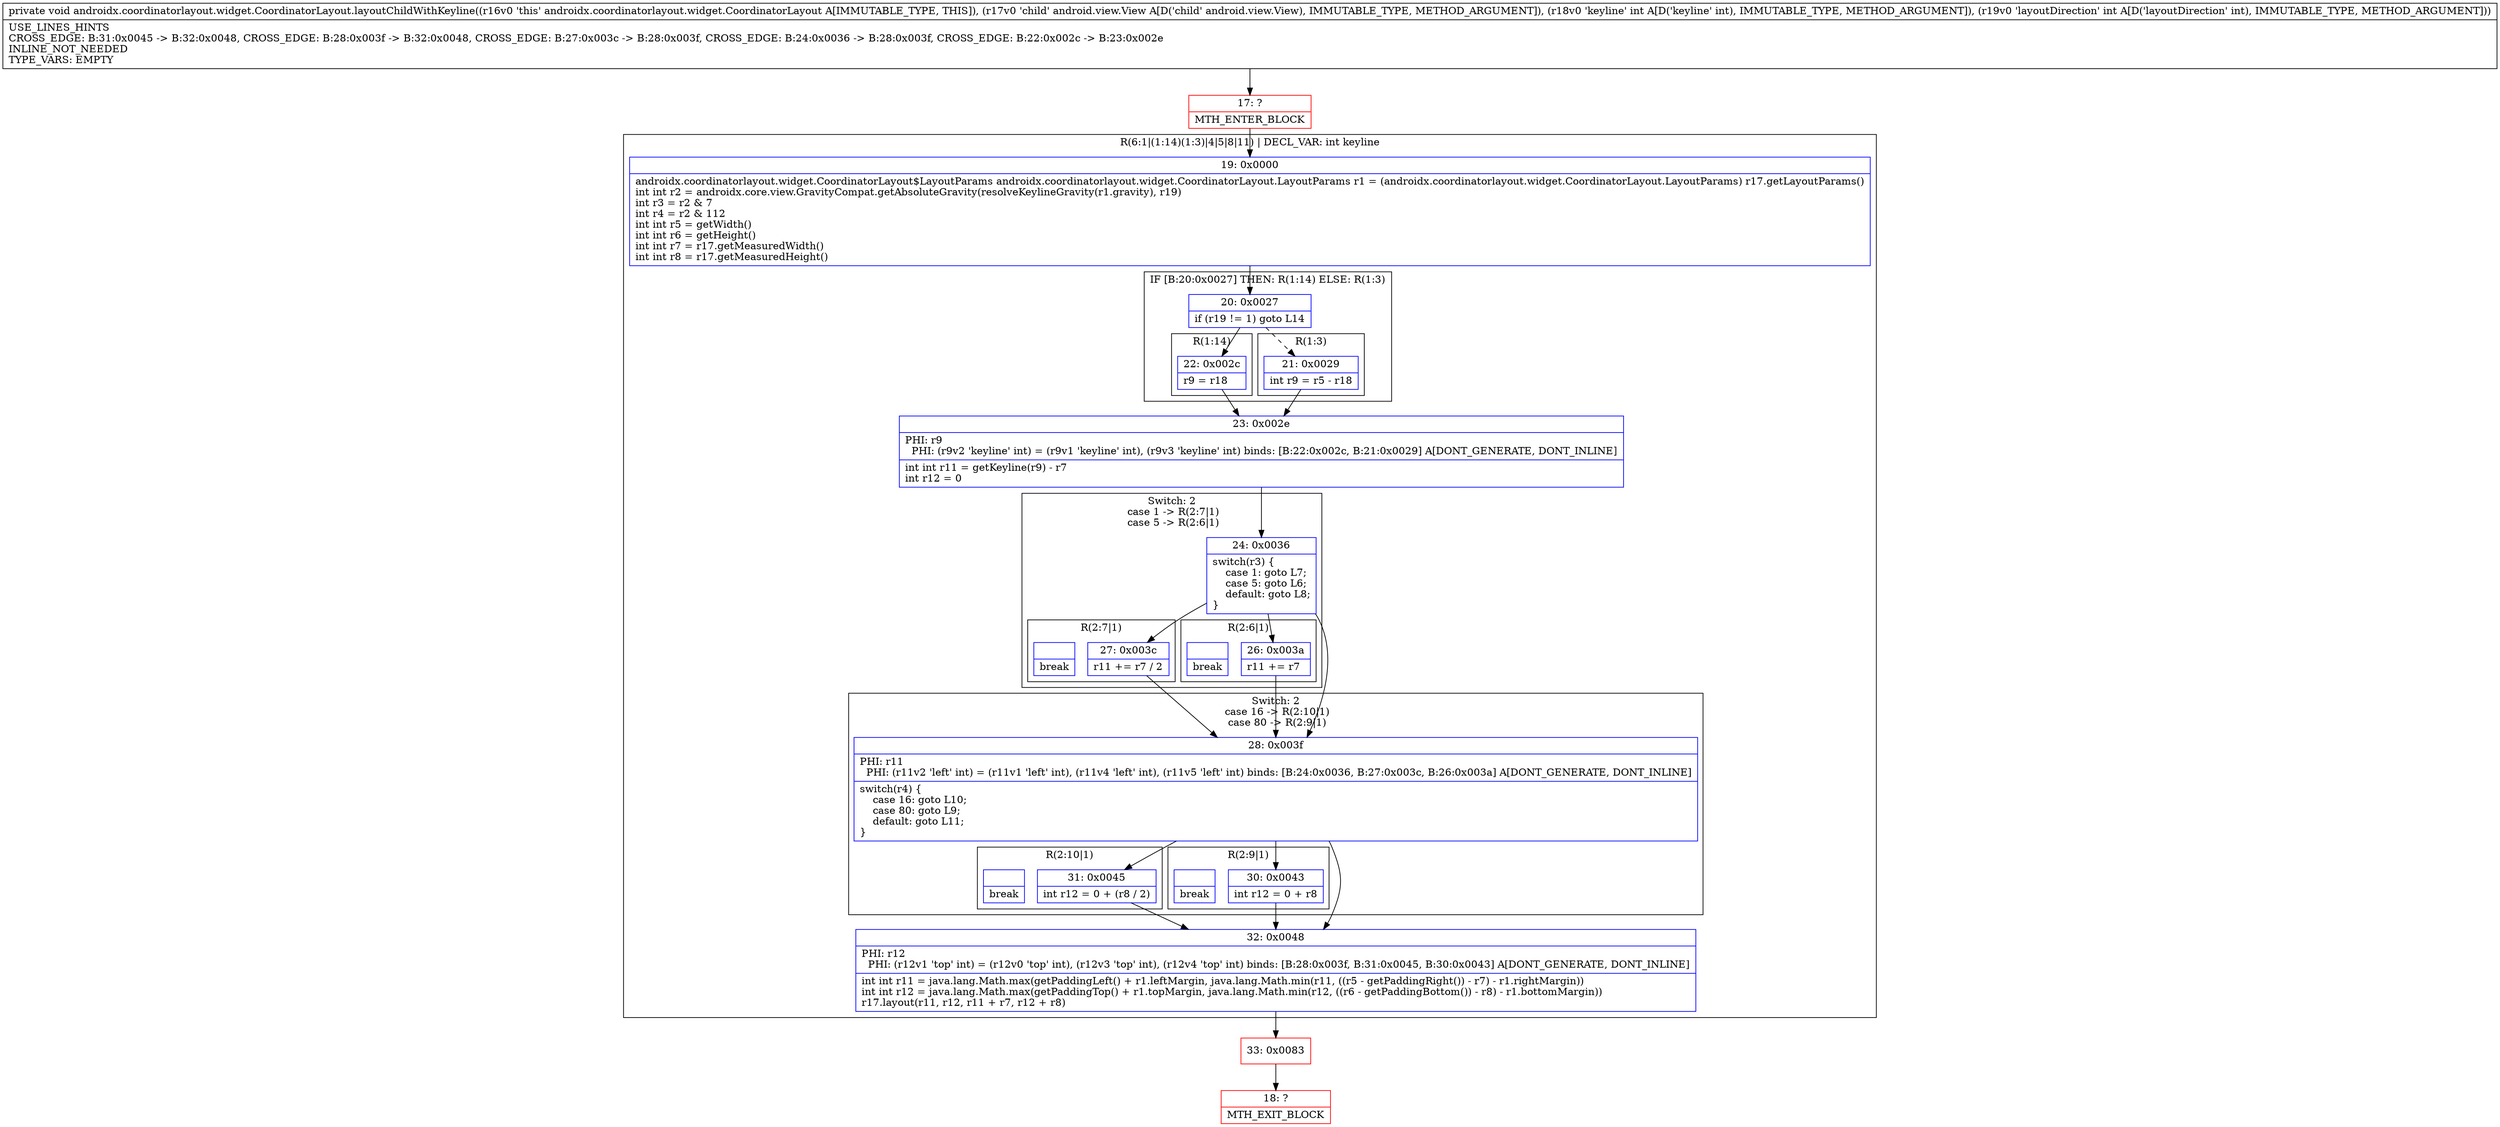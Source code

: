digraph "CFG forandroidx.coordinatorlayout.widget.CoordinatorLayout.layoutChildWithKeyline(Landroid\/view\/View;II)V" {
subgraph cluster_Region_784979040 {
label = "R(6:1|(1:14)(1:3)|4|5|8|11) | DECL_VAR: int keyline\l";
node [shape=record,color=blue];
Node_19 [shape=record,label="{19\:\ 0x0000|androidx.coordinatorlayout.widget.CoordinatorLayout$LayoutParams androidx.coordinatorlayout.widget.CoordinatorLayout.LayoutParams r1 = (androidx.coordinatorlayout.widget.CoordinatorLayout.LayoutParams) r17.getLayoutParams()\lint int r2 = androidx.core.view.GravityCompat.getAbsoluteGravity(resolveKeylineGravity(r1.gravity), r19)\lint r3 = r2 & 7\lint r4 = r2 & 112\lint int r5 = getWidth()\lint int r6 = getHeight()\lint int r7 = r17.getMeasuredWidth()\lint int r8 = r17.getMeasuredHeight()\l}"];
subgraph cluster_IfRegion_30277698 {
label = "IF [B:20:0x0027] THEN: R(1:14) ELSE: R(1:3)";
node [shape=record,color=blue];
Node_20 [shape=record,label="{20\:\ 0x0027|if (r19 != 1) goto L14\l}"];
subgraph cluster_Region_1482612835 {
label = "R(1:14)";
node [shape=record,color=blue];
Node_22 [shape=record,label="{22\:\ 0x002c|r9 = r18\l}"];
}
subgraph cluster_Region_258690633 {
label = "R(1:3)";
node [shape=record,color=blue];
Node_21 [shape=record,label="{21\:\ 0x0029|int r9 = r5 \- r18\l}"];
}
}
Node_23 [shape=record,label="{23\:\ 0x002e|PHI: r9 \l  PHI: (r9v2 'keyline' int) = (r9v1 'keyline' int), (r9v3 'keyline' int) binds: [B:22:0x002c, B:21:0x0029] A[DONT_GENERATE, DONT_INLINE]\l|int int r11 = getKeyline(r9) \- r7\lint r12 = 0\l}"];
subgraph cluster_SwitchRegion_1703695991 {
label = "Switch: 2
 case 1 -> R(2:7|1)
 case 5 -> R(2:6|1)";
node [shape=record,color=blue];
Node_24 [shape=record,label="{24\:\ 0x0036|switch(r3) \{\l    case 1: goto L7;\l    case 5: goto L6;\l    default: goto L8;\l\}\l}"];
subgraph cluster_Region_1877074192 {
label = "R(2:7|1)";
node [shape=record,color=blue];
Node_27 [shape=record,label="{27\:\ 0x003c|r11 += r7 \/ 2\l}"];
Node_InsnContainer_1266818539 [shape=record,label="{|break\l}"];
}
subgraph cluster_Region_1750678901 {
label = "R(2:6|1)";
node [shape=record,color=blue];
Node_26 [shape=record,label="{26\:\ 0x003a|r11 += r7\l}"];
Node_InsnContainer_2102344292 [shape=record,label="{|break\l}"];
}
}
subgraph cluster_SwitchRegion_420711056 {
label = "Switch: 2
 case 16 -> R(2:10|1)
 case 80 -> R(2:9|1)";
node [shape=record,color=blue];
Node_28 [shape=record,label="{28\:\ 0x003f|PHI: r11 \l  PHI: (r11v2 'left' int) = (r11v1 'left' int), (r11v4 'left' int), (r11v5 'left' int) binds: [B:24:0x0036, B:27:0x003c, B:26:0x003a] A[DONT_GENERATE, DONT_INLINE]\l|switch(r4) \{\l    case 16: goto L10;\l    case 80: goto L9;\l    default: goto L11;\l\}\l}"];
subgraph cluster_Region_1830514148 {
label = "R(2:10|1)";
node [shape=record,color=blue];
Node_31 [shape=record,label="{31\:\ 0x0045|int r12 = 0 + (r8 \/ 2)\l}"];
Node_InsnContainer_2105683607 [shape=record,label="{|break\l}"];
}
subgraph cluster_Region_953642760 {
label = "R(2:9|1)";
node [shape=record,color=blue];
Node_30 [shape=record,label="{30\:\ 0x0043|int r12 = 0 + r8\l}"];
Node_InsnContainer_213908853 [shape=record,label="{|break\l}"];
}
}
Node_32 [shape=record,label="{32\:\ 0x0048|PHI: r12 \l  PHI: (r12v1 'top' int) = (r12v0 'top' int), (r12v3 'top' int), (r12v4 'top' int) binds: [B:28:0x003f, B:31:0x0045, B:30:0x0043] A[DONT_GENERATE, DONT_INLINE]\l|int int r11 = java.lang.Math.max(getPaddingLeft() + r1.leftMargin, java.lang.Math.min(r11, ((r5 \- getPaddingRight()) \- r7) \- r1.rightMargin))\lint int r12 = java.lang.Math.max(getPaddingTop() + r1.topMargin, java.lang.Math.min(r12, ((r6 \- getPaddingBottom()) \- r8) \- r1.bottomMargin))\lr17.layout(r11, r12, r11 + r7, r12 + r8)\l}"];
}
Node_17 [shape=record,color=red,label="{17\:\ ?|MTH_ENTER_BLOCK\l}"];
Node_33 [shape=record,color=red,label="{33\:\ 0x0083}"];
Node_18 [shape=record,color=red,label="{18\:\ ?|MTH_EXIT_BLOCK\l}"];
MethodNode[shape=record,label="{private void androidx.coordinatorlayout.widget.CoordinatorLayout.layoutChildWithKeyline((r16v0 'this' androidx.coordinatorlayout.widget.CoordinatorLayout A[IMMUTABLE_TYPE, THIS]), (r17v0 'child' android.view.View A[D('child' android.view.View), IMMUTABLE_TYPE, METHOD_ARGUMENT]), (r18v0 'keyline' int A[D('keyline' int), IMMUTABLE_TYPE, METHOD_ARGUMENT]), (r19v0 'layoutDirection' int A[D('layoutDirection' int), IMMUTABLE_TYPE, METHOD_ARGUMENT]))  | USE_LINES_HINTS\lCROSS_EDGE: B:31:0x0045 \-\> B:32:0x0048, CROSS_EDGE: B:28:0x003f \-\> B:32:0x0048, CROSS_EDGE: B:27:0x003c \-\> B:28:0x003f, CROSS_EDGE: B:24:0x0036 \-\> B:28:0x003f, CROSS_EDGE: B:22:0x002c \-\> B:23:0x002e\lINLINE_NOT_NEEDED\lTYPE_VARS: EMPTY\l}"];
MethodNode -> Node_17;Node_19 -> Node_20;
Node_20 -> Node_21[style=dashed];
Node_20 -> Node_22;
Node_22 -> Node_23;
Node_21 -> Node_23;
Node_23 -> Node_24;
Node_24 -> Node_26;
Node_24 -> Node_27;
Node_24 -> Node_28;
Node_27 -> Node_28;
Node_26 -> Node_28;
Node_28 -> Node_30;
Node_28 -> Node_31;
Node_28 -> Node_32;
Node_31 -> Node_32;
Node_30 -> Node_32;
Node_32 -> Node_33;
Node_17 -> Node_19;
Node_33 -> Node_18;
}

